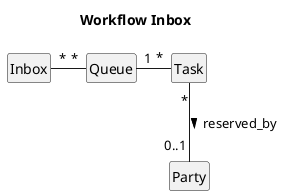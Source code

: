 @startuml

title Workflow Inbox

hide members
hide circle

Inbox "*" --right- "*" Queue
Queue "1" --right-- "*" Task
Task "*" -down- "0..1" Party : reserved_by >

@enduml